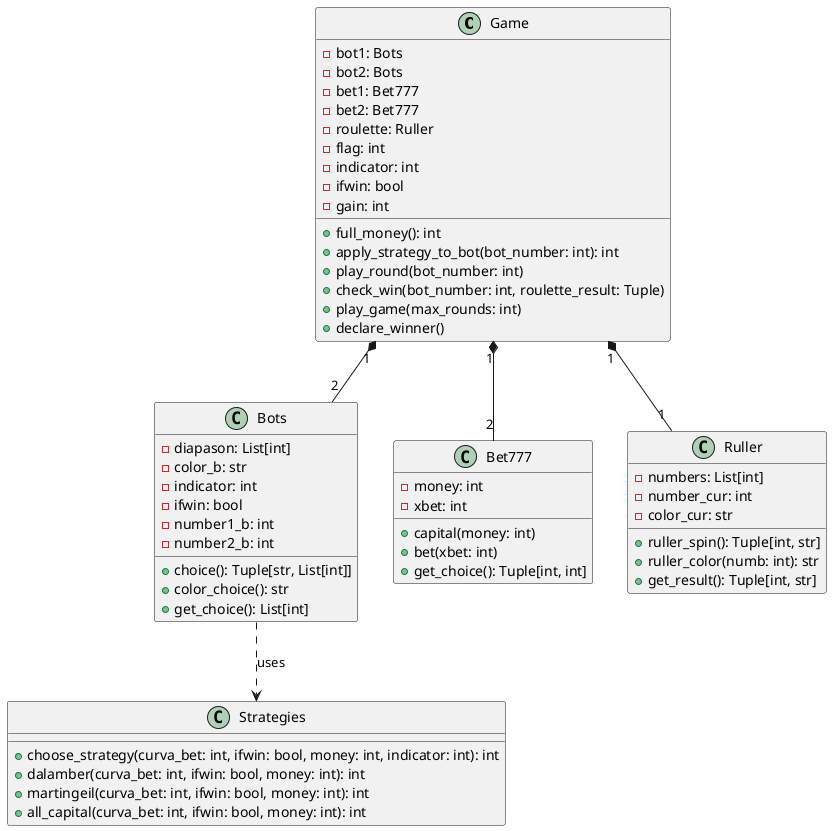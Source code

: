 @startuml

class Game {
  - bot1: Bots
  - bot2: Bots  
  - bet1: Bet777
  - bet2: Bet777
  - roulette: Ruller
  - flag: int
  - indicator: int
  - ifwin: bool
  - gain: int
  + full_money(): int
  + apply_strategy_to_bot(bot_number: int): int
  + play_round(bot_number: int)
  + check_win(bot_number: int, roulette_result: Tuple)
  + play_game(max_rounds: int)
  + declare_winner()
}

class Bots {
  - diapason: List[int]
  - color_b: str
  - indicator: int
  - ifwin: bool
  - number1_b: int
  - number2_b: int
  + choice(): Tuple[str, List[int]]
  + color_choice(): str
  + get_choice(): List[int]
}

class Bet777 {
  - money: int
  - xbet: int
  + capital(money: int)
  + bet(xbet: int)
  + get_choice(): Tuple[int, int]
}

class Strategies {
  + choose_strategy(curva_bet: int, ifwin: bool, money: int, indicator: int): int
  + dalamber(curva_bet: int, ifwin: bool, money: int): int
  + martingeil(curva_bet: int, ifwin: bool, money: int): int
  + all_capital(curva_bet: int, ifwin: bool, money: int): int
}

class Ruller {
  - numbers: List[int]
  - number_cur: int
  - color_cur: str
  + ruller_spin(): Tuple[int, str]
  + ruller_color(numb: int): str
  + get_result(): Tuple[int, str]
}

Game "1" *-- "2" Bots
Game "1" *-- "2" Bet777  
Game "1" *-- "1" Ruller
Bots ..> Strategies : uses

@enduml
